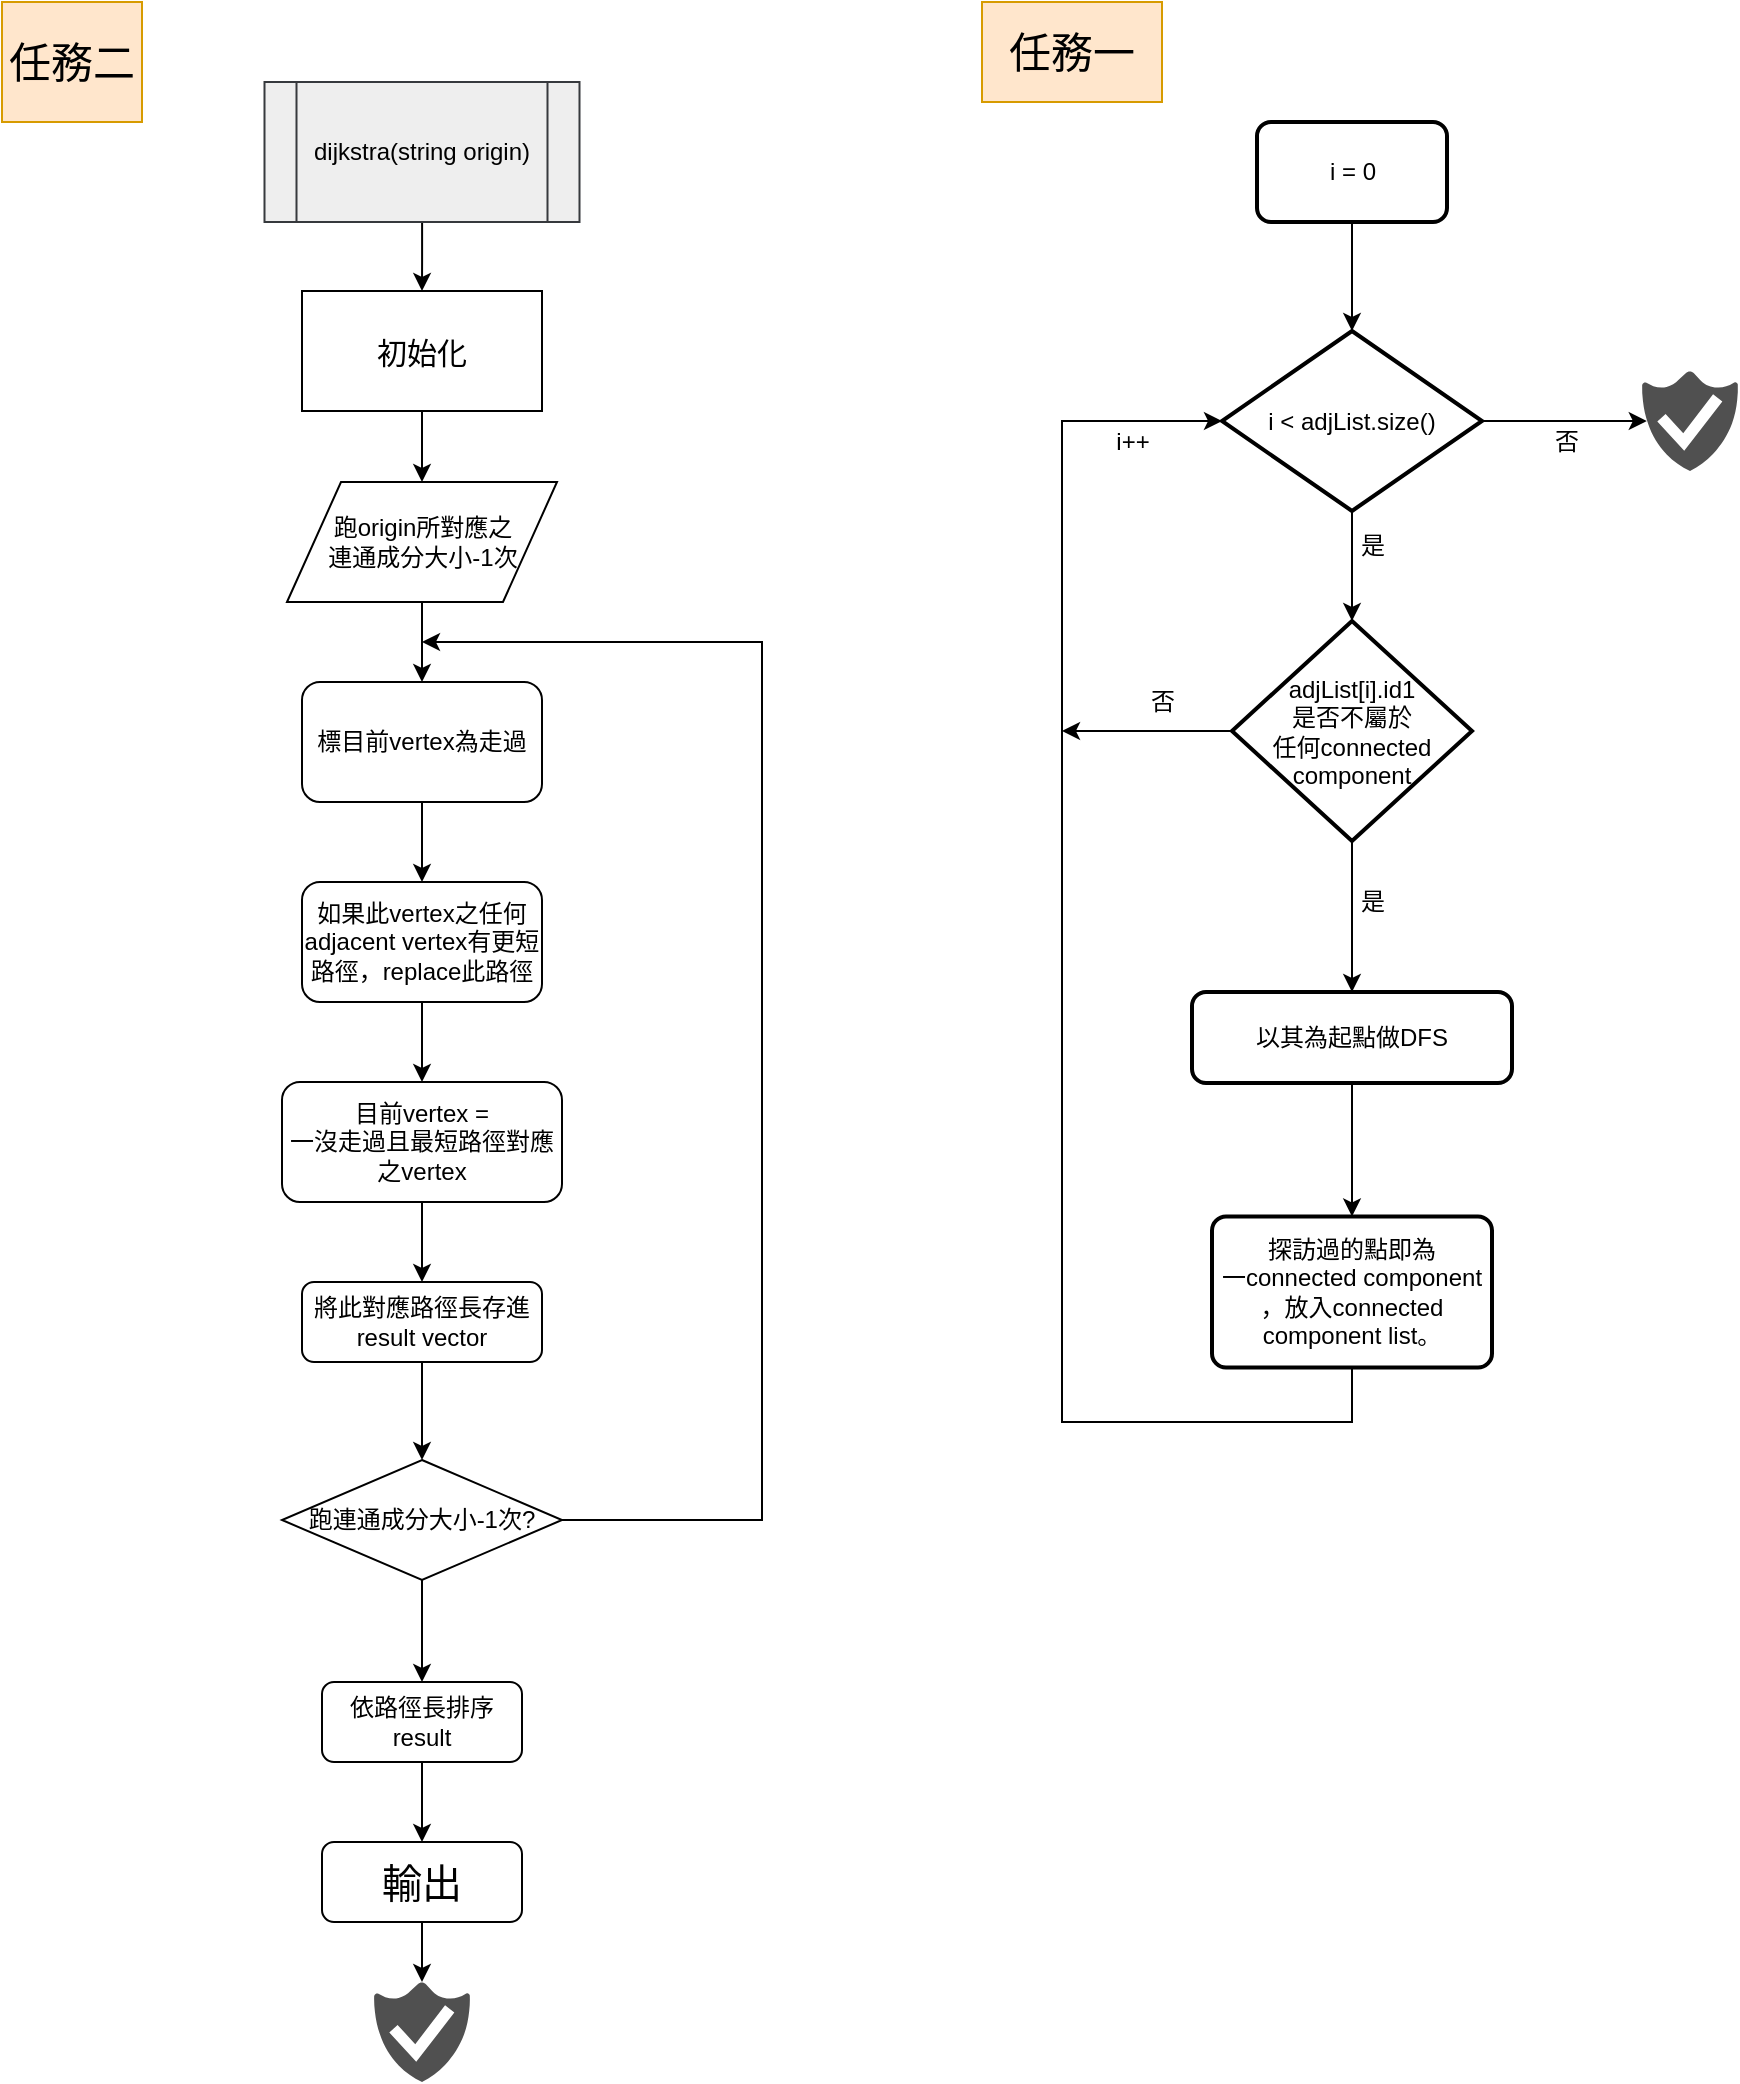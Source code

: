<mxfile version="12.6.5" type="device"><diagram id="C5RBs43oDa-KdzZeNtuy" name="Page-1"><mxGraphModel dx="1326" dy="806" grid="1" gridSize="10" guides="1" tooltips="1" connect="1" arrows="1" fold="1" page="1" pageScale="1" pageWidth="827" pageHeight="1169" math="0" shadow="0"><root><mxCell id="WIyWlLk6GJQsqaUBKTNV-0"/><mxCell id="WIyWlLk6GJQsqaUBKTNV-1" parent="WIyWlLk6GJQsqaUBKTNV-0"/><mxCell id="h0sLDEoyhcYZO7fvSXz2-0" value="&lt;font style=&quot;font-size: 21px&quot;&gt;任務二&lt;/font&gt;" style="text;html=1;strokeColor=#d79b00;fillColor=#ffe6cc;align=center;verticalAlign=middle;whiteSpace=wrap;rounded=0;" parent="WIyWlLk6GJQsqaUBKTNV-1" vertex="1"><mxGeometry x="60" y="440" width="70" height="60" as="geometry"/></mxCell><mxCell id="h0sLDEoyhcYZO7fvSXz2-3" value="" style="edgeStyle=orthogonalEdgeStyle;rounded=0;orthogonalLoop=1;jettySize=auto;html=1;entryX=0.5;entryY=0;entryDx=0;entryDy=0;" parent="WIyWlLk6GJQsqaUBKTNV-1" source="h0sLDEoyhcYZO7fvSXz2-1" target="h0sLDEoyhcYZO7fvSXz2-6" edge="1"><mxGeometry relative="1" as="geometry"><mxPoint x="270" y="700" as="targetPoint"/></mxGeometry></mxCell><mxCell id="h0sLDEoyhcYZO7fvSXz2-1" value="&lt;font style=&quot;font-size: 15px&quot;&gt;初始化&lt;/font&gt;" style="rounded=0;whiteSpace=wrap;html=1;" parent="WIyWlLk6GJQsqaUBKTNV-1" vertex="1"><mxGeometry x="210" y="584.5" width="120" height="60" as="geometry"/></mxCell><mxCell id="h0sLDEoyhcYZO7fvSXz2-16" value="" style="edgeStyle=orthogonalEdgeStyle;rounded=0;orthogonalLoop=1;jettySize=auto;html=1;" parent="WIyWlLk6GJQsqaUBKTNV-1" source="h0sLDEoyhcYZO7fvSXz2-6" target="h0sLDEoyhcYZO7fvSXz2-9" edge="1"><mxGeometry relative="1" as="geometry"/></mxCell><mxCell id="h0sLDEoyhcYZO7fvSXz2-6" value="跑origin所對應之&lt;br&gt;連通成分大小-1次" style="shape=parallelogram;perimeter=parallelogramPerimeter;whiteSpace=wrap;html=1;" parent="WIyWlLk6GJQsqaUBKTNV-1" vertex="1"><mxGeometry x="202.5" y="680" width="135" height="60" as="geometry"/></mxCell><mxCell id="h0sLDEoyhcYZO7fvSXz2-11" value="" style="edgeStyle=orthogonalEdgeStyle;rounded=0;orthogonalLoop=1;jettySize=auto;html=1;" parent="WIyWlLk6GJQsqaUBKTNV-1" source="h0sLDEoyhcYZO7fvSXz2-9" target="h0sLDEoyhcYZO7fvSXz2-10" edge="1"><mxGeometry relative="1" as="geometry"/></mxCell><mxCell id="h0sLDEoyhcYZO7fvSXz2-9" value="標目前vertex為走過" style="rounded=1;whiteSpace=wrap;html=1;" parent="WIyWlLk6GJQsqaUBKTNV-1" vertex="1"><mxGeometry x="210" y="780" width="120" height="60" as="geometry"/></mxCell><mxCell id="h0sLDEoyhcYZO7fvSXz2-13" value="" style="edgeStyle=orthogonalEdgeStyle;rounded=0;orthogonalLoop=1;jettySize=auto;html=1;" parent="WIyWlLk6GJQsqaUBKTNV-1" source="h0sLDEoyhcYZO7fvSXz2-10" target="h0sLDEoyhcYZO7fvSXz2-12" edge="1"><mxGeometry relative="1" as="geometry"/></mxCell><mxCell id="h0sLDEoyhcYZO7fvSXz2-10" value="如果此vertex之任何adjacent vertex有更短路徑，replace此路徑" style="rounded=1;whiteSpace=wrap;html=1;" parent="WIyWlLk6GJQsqaUBKTNV-1" vertex="1"><mxGeometry x="210" y="880" width="120" height="60" as="geometry"/></mxCell><mxCell id="h0sLDEoyhcYZO7fvSXz2-15" value="" style="edgeStyle=orthogonalEdgeStyle;rounded=0;orthogonalLoop=1;jettySize=auto;html=1;" parent="WIyWlLk6GJQsqaUBKTNV-1" source="h0sLDEoyhcYZO7fvSXz2-12" target="h0sLDEoyhcYZO7fvSXz2-14" edge="1"><mxGeometry relative="1" as="geometry"/></mxCell><mxCell id="h0sLDEoyhcYZO7fvSXz2-12" value="目前vertex = &lt;br&gt;一沒走過且最短路徑對應之vertex" style="rounded=1;whiteSpace=wrap;html=1;" parent="WIyWlLk6GJQsqaUBKTNV-1" vertex="1"><mxGeometry x="200" y="980" width="140" height="60" as="geometry"/></mxCell><mxCell id="h0sLDEoyhcYZO7fvSXz2-18" value="" style="edgeStyle=orthogonalEdgeStyle;rounded=0;orthogonalLoop=1;jettySize=auto;html=1;" parent="WIyWlLk6GJQsqaUBKTNV-1" source="h0sLDEoyhcYZO7fvSXz2-14" target="h0sLDEoyhcYZO7fvSXz2-17" edge="1"><mxGeometry relative="1" as="geometry"/></mxCell><mxCell id="h0sLDEoyhcYZO7fvSXz2-14" value="將此對應路徑長存進&lt;br&gt;result vector" style="rounded=1;whiteSpace=wrap;html=1;" parent="WIyWlLk6GJQsqaUBKTNV-1" vertex="1"><mxGeometry x="210" y="1080" width="120" height="40" as="geometry"/></mxCell><mxCell id="h0sLDEoyhcYZO7fvSXz2-20" value="" style="edgeStyle=orthogonalEdgeStyle;rounded=0;orthogonalLoop=1;jettySize=auto;html=1;entryX=0.5;entryY=0;entryDx=0;entryDy=0;" parent="WIyWlLk6GJQsqaUBKTNV-1" source="h0sLDEoyhcYZO7fvSXz2-17" target="h0sLDEoyhcYZO7fvSXz2-23" edge="1"><mxGeometry relative="1" as="geometry"><mxPoint x="270" y="1280" as="targetPoint"/></mxGeometry></mxCell><mxCell id="h0sLDEoyhcYZO7fvSXz2-22" value="" style="edgeStyle=orthogonalEdgeStyle;rounded=0;orthogonalLoop=1;jettySize=auto;html=1;exitX=1;exitY=0.5;exitDx=0;exitDy=0;" parent="WIyWlLk6GJQsqaUBKTNV-1" source="h0sLDEoyhcYZO7fvSXz2-17" edge="1"><mxGeometry relative="1" as="geometry"><mxPoint x="270" y="760" as="targetPoint"/><Array as="points"><mxPoint x="440" y="1199"/><mxPoint x="440" y="760"/></Array></mxGeometry></mxCell><mxCell id="h0sLDEoyhcYZO7fvSXz2-17" value="&lt;span&gt;跑連通成分大小-1次?&lt;/span&gt;" style="rhombus;whiteSpace=wrap;html=1;" parent="WIyWlLk6GJQsqaUBKTNV-1" vertex="1"><mxGeometry x="200" y="1169" width="140" height="60" as="geometry"/></mxCell><mxCell id="h0sLDEoyhcYZO7fvSXz2-25" value="" style="edgeStyle=orthogonalEdgeStyle;rounded=0;orthogonalLoop=1;jettySize=auto;html=1;" parent="WIyWlLk6GJQsqaUBKTNV-1" source="h0sLDEoyhcYZO7fvSXz2-23" target="h0sLDEoyhcYZO7fvSXz2-24" edge="1"><mxGeometry relative="1" as="geometry"/></mxCell><mxCell id="h0sLDEoyhcYZO7fvSXz2-23" value="依路徑長排序&lt;br&gt;result" style="rounded=1;whiteSpace=wrap;html=1;" parent="WIyWlLk6GJQsqaUBKTNV-1" vertex="1"><mxGeometry x="220" y="1280" width="100" height="40" as="geometry"/></mxCell><mxCell id="h0sLDEoyhcYZO7fvSXz2-27" value="" style="edgeStyle=orthogonalEdgeStyle;rounded=0;orthogonalLoop=1;jettySize=auto;html=1;" parent="WIyWlLk6GJQsqaUBKTNV-1" source="h0sLDEoyhcYZO7fvSXz2-24" target="h0sLDEoyhcYZO7fvSXz2-26" edge="1"><mxGeometry relative="1" as="geometry"/></mxCell><mxCell id="h0sLDEoyhcYZO7fvSXz2-24" value="&lt;font style=&quot;font-size: 20px&quot;&gt;輸出&lt;/font&gt;" style="rounded=1;whiteSpace=wrap;html=1;" parent="WIyWlLk6GJQsqaUBKTNV-1" vertex="1"><mxGeometry x="220" y="1360" width="100" height="40" as="geometry"/></mxCell><mxCell id="h0sLDEoyhcYZO7fvSXz2-26" value="" style="pointerEvents=1;shadow=0;dashed=0;html=1;strokeColor=none;labelPosition=center;verticalLabelPosition=bottom;verticalAlign=top;align=center;fillColor=#505050;shape=mxgraph.mscae.intune.end_protection" parent="WIyWlLk6GJQsqaUBKTNV-1" vertex="1"><mxGeometry x="246" y="1430" width="48" height="50" as="geometry"/></mxCell><mxCell id="h0sLDEoyhcYZO7fvSXz2-29" value="" style="edgeStyle=orthogonalEdgeStyle;rounded=0;orthogonalLoop=1;jettySize=auto;html=1;" parent="WIyWlLk6GJQsqaUBKTNV-1" source="h0sLDEoyhcYZO7fvSXz2-28" target="h0sLDEoyhcYZO7fvSXz2-1" edge="1"><mxGeometry relative="1" as="geometry"/></mxCell><mxCell id="h0sLDEoyhcYZO7fvSXz2-28" value="dijkstra(string origin)" style="shape=process;whiteSpace=wrap;html=1;backgroundOutline=1;fillColor=#eeeeee;strokeColor=#36393d;" parent="WIyWlLk6GJQsqaUBKTNV-1" vertex="1"><mxGeometry x="191.25" y="480" width="157.5" height="70" as="geometry"/></mxCell><mxCell id="4idJlq0-_RlZ3JXfZH2x-0" value="&lt;font style=&quot;font-size: 21px&quot;&gt;任務一&lt;/font&gt;" style="text;html=1;strokeColor=#d79b00;fillColor=#ffe6cc;align=center;verticalAlign=middle;whiteSpace=wrap;rounded=0;" parent="WIyWlLk6GJQsqaUBKTNV-1" vertex="1"><mxGeometry x="550" y="440" width="90" height="50" as="geometry"/></mxCell><mxCell id="4idJlq0-_RlZ3JXfZH2x-5" style="edgeStyle=orthogonalEdgeStyle;rounded=0;orthogonalLoop=1;jettySize=auto;html=1;entryX=0.5;entryY=0;entryDx=0;entryDy=0;exitX=0.5;exitY=1;exitDx=0;exitDy=0;exitPerimeter=0;" parent="WIyWlLk6GJQsqaUBKTNV-1" source="4idJlq0-_RlZ3JXfZH2x-7" target="4idJlq0-_RlZ3JXfZH2x-2" edge="1"><mxGeometry relative="1" as="geometry"><mxPoint x="720" y="955" as="sourcePoint"/></mxGeometry></mxCell><mxCell id="4idJlq0-_RlZ3JXfZH2x-4" value="" style="edgeStyle=orthogonalEdgeStyle;rounded=0;orthogonalLoop=1;jettySize=auto;html=1;" parent="WIyWlLk6GJQsqaUBKTNV-1" source="4idJlq0-_RlZ3JXfZH2x-2" target="4idJlq0-_RlZ3JXfZH2x-3" edge="1"><mxGeometry relative="1" as="geometry"/></mxCell><mxCell id="4idJlq0-_RlZ3JXfZH2x-2" value="以其為起點做DFS" style="rounded=1;whiteSpace=wrap;html=1;absoluteArcSize=1;arcSize=14;strokeWidth=2;" parent="WIyWlLk6GJQsqaUBKTNV-1" vertex="1"><mxGeometry x="655" y="935" width="160" height="45.5" as="geometry"/></mxCell><mxCell id="4idJlq0-_RlZ3JXfZH2x-9" style="edgeStyle=orthogonalEdgeStyle;rounded=0;orthogonalLoop=1;jettySize=auto;html=1;entryX=0;entryY=0.5;entryDx=0;entryDy=0;" parent="WIyWlLk6GJQsqaUBKTNV-1" source="4idJlq0-_RlZ3JXfZH2x-3" target="gf8Hd45MRKP6xIrbbn24-1" edge="1"><mxGeometry relative="1" as="geometry"><Array as="points"><mxPoint x="735" y="1150"/><mxPoint x="590" y="1150"/><mxPoint x="590" y="650"/></Array></mxGeometry></mxCell><mxCell id="4idJlq0-_RlZ3JXfZH2x-3" value="探訪過的點即為&lt;br&gt;一connected component&lt;br&gt;，放入connected component list。" style="rounded=1;whiteSpace=wrap;html=1;absoluteArcSize=1;arcSize=14;strokeWidth=2;" parent="WIyWlLk6GJQsqaUBKTNV-1" vertex="1"><mxGeometry x="665" y="1047.25" width="140" height="75.5" as="geometry"/></mxCell><mxCell id="4idJlq0-_RlZ3JXfZH2x-12" style="edgeStyle=orthogonalEdgeStyle;rounded=0;orthogonalLoop=1;jettySize=auto;html=1;entryX=0.05;entryY=0.5;entryDx=0;entryDy=0;entryPerimeter=0;exitX=1;exitY=0.5;exitDx=0;exitDy=0;exitPerimeter=0;" parent="WIyWlLk6GJQsqaUBKTNV-1" source="gf8Hd45MRKP6xIrbbn24-1" target="4idJlq0-_RlZ3JXfZH2x-11" edge="1"><mxGeometry relative="1" as="geometry"><mxPoint x="790" y="629.5" as="sourcePoint"/><Array as="points"/></mxGeometry></mxCell><mxCell id="gf8Hd45MRKP6xIrbbn24-3" style="edgeStyle=orthogonalEdgeStyle;rounded=0;orthogonalLoop=1;jettySize=auto;html=1;" edge="1" parent="WIyWlLk6GJQsqaUBKTNV-1" source="4idJlq0-_RlZ3JXfZH2x-7"><mxGeometry relative="1" as="geometry"><mxPoint x="590" y="804.5" as="targetPoint"/></mxGeometry></mxCell><mxCell id="4idJlq0-_RlZ3JXfZH2x-7" value="adjList[i].id1&lt;br&gt;是否不屬於&lt;br&gt;任何connected component" style="strokeWidth=2;html=1;shape=mxgraph.flowchart.decision;whiteSpace=wrap;" parent="WIyWlLk6GJQsqaUBKTNV-1" vertex="1"><mxGeometry x="675" y="749.5" width="120" height="110" as="geometry"/></mxCell><mxCell id="4idJlq0-_RlZ3JXfZH2x-8" value="是" style="text;html=1;align=center;verticalAlign=middle;resizable=0;points=[];autosize=1;" parent="WIyWlLk6GJQsqaUBKTNV-1" vertex="1"><mxGeometry x="730" y="879.5" width="30" height="20" as="geometry"/></mxCell><mxCell id="4idJlq0-_RlZ3JXfZH2x-11" value="" style="pointerEvents=1;shadow=0;dashed=0;html=1;strokeColor=none;labelPosition=center;verticalLabelPosition=bottom;verticalAlign=top;align=center;fillColor=#505050;shape=mxgraph.mscae.intune.end_protection" parent="WIyWlLk6GJQsqaUBKTNV-1" vertex="1"><mxGeometry x="880" y="624.5" width="48" height="50" as="geometry"/></mxCell><mxCell id="gf8Hd45MRKP6xIrbbn24-0" value="否" style="text;html=1;align=center;verticalAlign=middle;resizable=0;points=[];autosize=1;" vertex="1" parent="WIyWlLk6GJQsqaUBKTNV-1"><mxGeometry x="827" y="649.5" width="30" height="20" as="geometry"/></mxCell><mxCell id="gf8Hd45MRKP6xIrbbn24-2" style="edgeStyle=orthogonalEdgeStyle;rounded=0;orthogonalLoop=1;jettySize=auto;html=1;entryX=0.5;entryY=0;entryDx=0;entryDy=0;entryPerimeter=0;" edge="1" parent="WIyWlLk6GJQsqaUBKTNV-1" source="gf8Hd45MRKP6xIrbbn24-1" target="4idJlq0-_RlZ3JXfZH2x-7"><mxGeometry relative="1" as="geometry"/></mxCell><mxCell id="gf8Hd45MRKP6xIrbbn24-1" value="i &amp;lt; adjList.size()" style="strokeWidth=2;html=1;shape=mxgraph.flowchart.decision;whiteSpace=wrap;fontFamily=Helvetica;fontSize=12;fontColor=#000000;align=center;strokeColor=#000000;fillColor=#ffffff;" vertex="1" parent="WIyWlLk6GJQsqaUBKTNV-1"><mxGeometry x="670" y="604.5" width="130" height="90" as="geometry"/></mxCell><mxCell id="gf8Hd45MRKP6xIrbbn24-4" value="否" style="text;html=1;align=center;verticalAlign=middle;resizable=0;points=[];autosize=1;" vertex="1" parent="WIyWlLk6GJQsqaUBKTNV-1"><mxGeometry x="625" y="779.5" width="30" height="20" as="geometry"/></mxCell><mxCell id="gf8Hd45MRKP6xIrbbn24-5" value="是" style="text;html=1;align=center;verticalAlign=middle;resizable=0;points=[];autosize=1;" vertex="1" parent="WIyWlLk6GJQsqaUBKTNV-1"><mxGeometry x="730" y="701.5" width="30" height="20" as="geometry"/></mxCell><mxCell id="gf8Hd45MRKP6xIrbbn24-7" style="edgeStyle=orthogonalEdgeStyle;rounded=0;orthogonalLoop=1;jettySize=auto;html=1;entryX=0.5;entryY=0;entryDx=0;entryDy=0;entryPerimeter=0;" edge="1" parent="WIyWlLk6GJQsqaUBKTNV-1" source="gf8Hd45MRKP6xIrbbn24-6" target="gf8Hd45MRKP6xIrbbn24-1"><mxGeometry relative="1" as="geometry"/></mxCell><mxCell id="gf8Hd45MRKP6xIrbbn24-6" value="i = 0" style="rounded=1;whiteSpace=wrap;html=1;absoluteArcSize=1;arcSize=14;strokeWidth=2;" vertex="1" parent="WIyWlLk6GJQsqaUBKTNV-1"><mxGeometry x="687.5" y="500" width="95" height="50" as="geometry"/></mxCell><mxCell id="gf8Hd45MRKP6xIrbbn24-8" value="i++" style="text;html=1;align=center;verticalAlign=middle;resizable=0;points=[];autosize=1;" vertex="1" parent="WIyWlLk6GJQsqaUBKTNV-1"><mxGeometry x="610" y="649.5" width="30" height="20" as="geometry"/></mxCell></root></mxGraphModel></diagram></mxfile>